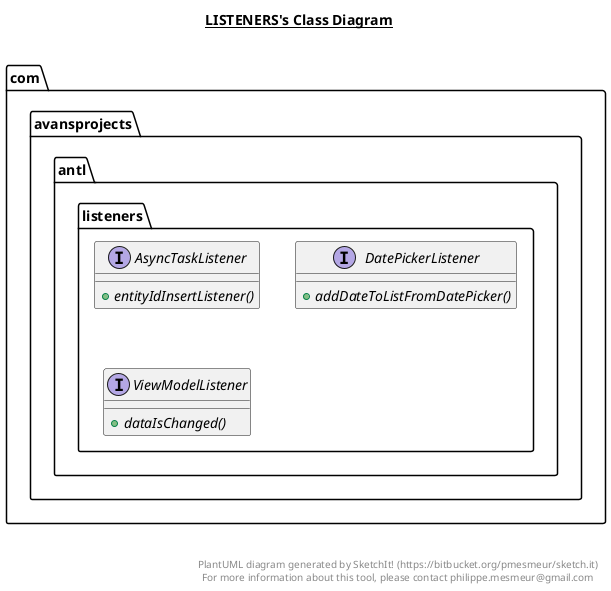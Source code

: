 @startuml

title __LISTENERS's Class Diagram__\n

  package com.avansprojects.antl {
    package com.avansprojects.antl.listeners {
      interface AsyncTaskListener {
          {abstract} + entityIdInsertListener()
      }
    }
  }
  

  package com.avansprojects.antl {
    package com.avansprojects.antl.listeners {
      interface DatePickerListener {
          {abstract} + addDateToListFromDatePicker()
      }
    }
  }
  

  package com.avansprojects.antl {
    package com.avansprojects.antl.listeners {
      interface ViewModelListener {
          {abstract} + dataIsChanged()
      }
    }
  }
  



right footer


PlantUML diagram generated by SketchIt! (https://bitbucket.org/pmesmeur/sketch.it)
For more information about this tool, please contact philippe.mesmeur@gmail.com
endfooter

@enduml
